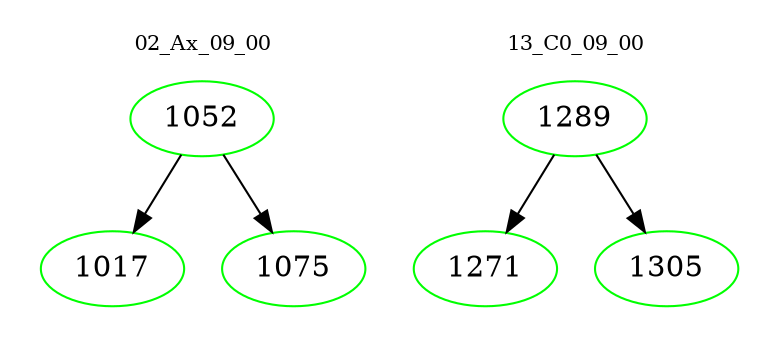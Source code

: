 digraph{
subgraph cluster_0 {
color = white
label = "02_Ax_09_00";
fontsize=10;
T0_1052 [label="1052", color="green"]
T0_1052 -> T0_1017 [color="black"]
T0_1017 [label="1017", color="green"]
T0_1052 -> T0_1075 [color="black"]
T0_1075 [label="1075", color="green"]
}
subgraph cluster_1 {
color = white
label = "13_C0_09_00";
fontsize=10;
T1_1289 [label="1289", color="green"]
T1_1289 -> T1_1271 [color="black"]
T1_1271 [label="1271", color="green"]
T1_1289 -> T1_1305 [color="black"]
T1_1305 [label="1305", color="green"]
}
}
